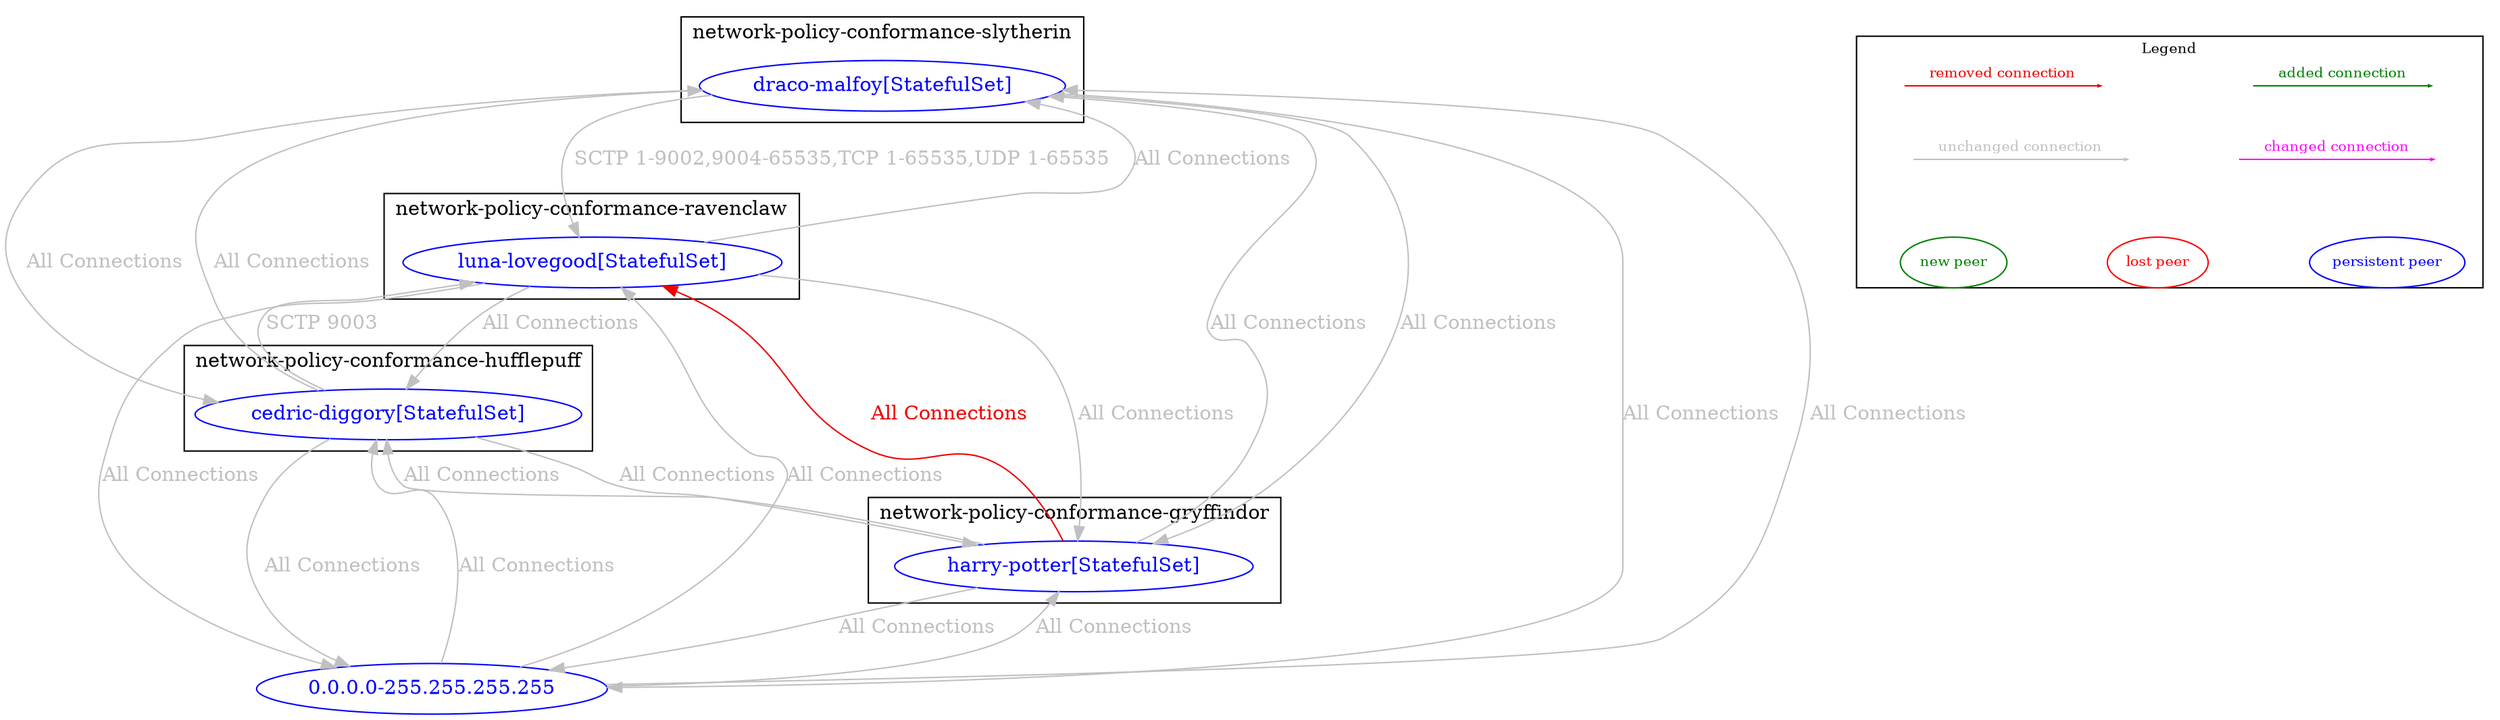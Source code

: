 digraph {
	subgraph "cluster_network_policy_conformance_gryffindor" {
		color="black"
		fontcolor="black"
		"network-policy-conformance-gryffindor/harry-potter[StatefulSet]" [label="harry-potter[StatefulSet]" color="blue" fontcolor="blue"]
		label="network-policy-conformance-gryffindor"
	}
	subgraph "cluster_network_policy_conformance_hufflepuff" {
		color="black"
		fontcolor="black"
		"network-policy-conformance-hufflepuff/cedric-diggory[StatefulSet]" [label="cedric-diggory[StatefulSet]" color="blue" fontcolor="blue"]
		label="network-policy-conformance-hufflepuff"
	}
	subgraph "cluster_network_policy_conformance_ravenclaw" {
		color="black"
		fontcolor="black"
		"network-policy-conformance-ravenclaw/luna-lovegood[StatefulSet]" [label="luna-lovegood[StatefulSet]" color="blue" fontcolor="blue"]
		label="network-policy-conformance-ravenclaw"
	}
	subgraph "cluster_network_policy_conformance_slytherin" {
		color="black"
		fontcolor="black"
		"network-policy-conformance-slytherin/draco-malfoy[StatefulSet]" [label="draco-malfoy[StatefulSet]" color="blue" fontcolor="blue"]
		label="network-policy-conformance-slytherin"
	}
	"0.0.0.0-255.255.255.255" [label="0.0.0.0-255.255.255.255" color="blue" fontcolor="blue"]
	"0.0.0.0-255.255.255.255" -> "network-policy-conformance-gryffindor/harry-potter[StatefulSet]" [label="All Connections" color="grey" fontcolor="grey" weight=0.5]
	"0.0.0.0-255.255.255.255" -> "network-policy-conformance-hufflepuff/cedric-diggory[StatefulSet]" [label="All Connections" color="grey" fontcolor="grey" weight=0.5]
	"0.0.0.0-255.255.255.255" -> "network-policy-conformance-ravenclaw/luna-lovegood[StatefulSet]" [label="All Connections" color="grey" fontcolor="grey" weight=0.5]
	"0.0.0.0-255.255.255.255" -> "network-policy-conformance-slytherin/draco-malfoy[StatefulSet]" [label="All Connections" color="grey" fontcolor="grey" weight=0.5]
	"network-policy-conformance-gryffindor/harry-potter[StatefulSet]" -> "0.0.0.0-255.255.255.255" [label="All Connections" color="grey" fontcolor="grey" weight=1]
	"network-policy-conformance-gryffindor/harry-potter[StatefulSet]" -> "network-policy-conformance-hufflepuff/cedric-diggory[StatefulSet]" [label="All Connections" color="grey" fontcolor="grey" weight=0.5]
	"network-policy-conformance-gryffindor/harry-potter[StatefulSet]" -> "network-policy-conformance-ravenclaw/luna-lovegood[StatefulSet]" [label="All Connections" color="red2" fontcolor="red2" weight=0.5]
	"network-policy-conformance-gryffindor/harry-potter[StatefulSet]" -> "network-policy-conformance-slytherin/draco-malfoy[StatefulSet]" [label="All Connections" color="grey" fontcolor="grey" weight=0.5]
	"network-policy-conformance-hufflepuff/cedric-diggory[StatefulSet]" -> "0.0.0.0-255.255.255.255" [label="All Connections" color="grey" fontcolor="grey" weight=1]
	"network-policy-conformance-hufflepuff/cedric-diggory[StatefulSet]" -> "network-policy-conformance-gryffindor/harry-potter[StatefulSet]" [label="All Connections" color="grey" fontcolor="grey" weight=1]
	"network-policy-conformance-hufflepuff/cedric-diggory[StatefulSet]" -> "network-policy-conformance-ravenclaw/luna-lovegood[StatefulSet]" [label="SCTP 9003" color="grey" fontcolor="grey" weight=0.5]
	"network-policy-conformance-hufflepuff/cedric-diggory[StatefulSet]" -> "network-policy-conformance-slytherin/draco-malfoy[StatefulSet]" [label="All Connections" color="grey" fontcolor="grey" weight=0.5]
	"network-policy-conformance-ravenclaw/luna-lovegood[StatefulSet]" -> "0.0.0.0-255.255.255.255" [label="All Connections" color="grey" fontcolor="grey" weight=1]
	"network-policy-conformance-ravenclaw/luna-lovegood[StatefulSet]" -> "network-policy-conformance-gryffindor/harry-potter[StatefulSet]" [label="All Connections" color="grey" fontcolor="grey" weight=1]
	"network-policy-conformance-ravenclaw/luna-lovegood[StatefulSet]" -> "network-policy-conformance-hufflepuff/cedric-diggory[StatefulSet]" [label="All Connections" color="grey" fontcolor="grey" weight=1]
	"network-policy-conformance-ravenclaw/luna-lovegood[StatefulSet]" -> "network-policy-conformance-slytherin/draco-malfoy[StatefulSet]" [label="All Connections" color="grey" fontcolor="grey" weight=0.5]
	"network-policy-conformance-slytherin/draco-malfoy[StatefulSet]" -> "0.0.0.0-255.255.255.255" [label="All Connections" color="grey" fontcolor="grey" weight=1]
	"network-policy-conformance-slytherin/draco-malfoy[StatefulSet]" -> "network-policy-conformance-gryffindor/harry-potter[StatefulSet]" [label="All Connections" color="grey" fontcolor="grey" weight=1]
	"network-policy-conformance-slytherin/draco-malfoy[StatefulSet]" -> "network-policy-conformance-hufflepuff/cedric-diggory[StatefulSet]" [label="All Connections" color="grey" fontcolor="grey" weight=1]
	"network-policy-conformance-slytherin/draco-malfoy[StatefulSet]" -> "network-policy-conformance-ravenclaw/luna-lovegood[StatefulSet]" [label="SCTP 1-9002,9004-65535,TCP 1-65535,UDP 1-65535" color="grey" fontcolor="grey" weight=1]
	nodesep=0.5
	subgraph cluster_legend {
		label="Legend"
		fontsize = 10
		margin=0
		a [style=invis height=0 width=0]
		b [style=invis height=0 width=0]
		c [style=invis height=0 width=0]
		d [style=invis height=0 width=0]
		e [style=invis height=0 width=0]
		f [style=invis height=0 width=0]
		g [style=invis height=0 width=0]
		h [style=invis height=0 width=0]
		{rank=source a b c d}
		{rank=same e f g h}
		a -> b [label="added connection", color="#008000" fontcolor="#008000" fontsize = 10 arrowsize=0.2]
		c -> d [label="removed connection", color="red2" fontcolor="red2" fontsize = 10 arrowsize=0.2]
		e -> f [label="changed connection", color="magenta" fontcolor="magenta" fontsize = 10 arrowsize=0.2]
		g -> h [label="unchanged connection", color="grey" fontcolor="grey" fontsize = 10 arrowsize=0.2]
		np [label="new peer" color="#008000" fontcolor="#008000" fontsize = 10]
		lp [label="lost peer" color="red" fontcolor="red" fontsize = 10]
		pp [label="persistent peer" color="blue" fontcolor="blue" fontsize = 10]
		{rank=sink np lp pp}
		np->lp [style=invis]
		lp->pp [style=invis]
	}
}